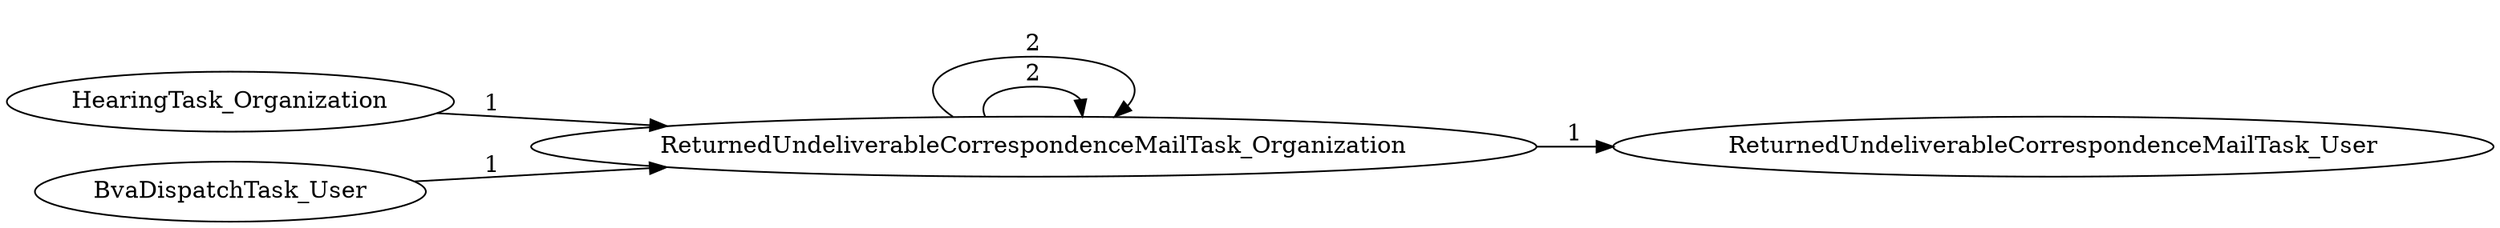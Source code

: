 digraph G {
rankdir="LR";
"ReturnedUndeliverableCorrespondenceMailTask_Organization" -> "ReturnedUndeliverableCorrespondenceMailTask_Organization" [label=2]
"ReturnedUndeliverableCorrespondenceMailTask_Organization" -> "ReturnedUndeliverableCorrespondenceMailTask_User" [label=1]
"ReturnedUndeliverableCorrespondenceMailTask_Organization" -> "ReturnedUndeliverableCorrespondenceMailTask_Organization" [label=2]
"HearingTask_Organization" -> "ReturnedUndeliverableCorrespondenceMailTask_Organization" [label=1]
"BvaDispatchTask_User" -> "ReturnedUndeliverableCorrespondenceMailTask_Organization" [label=1]
}